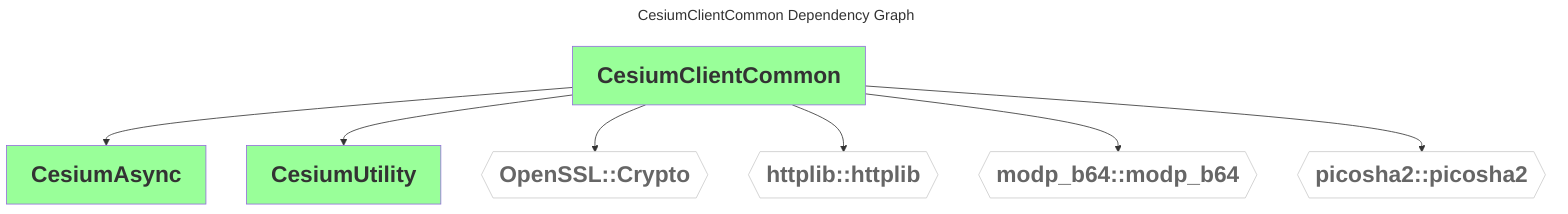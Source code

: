 ---
comment: This file was generated by dep-graph-gen. DO NOT EDIT THIS FILE!

title: CesiumClientCommon Dependency Graph
---
graph TD
  classDef dependencyNode fill:#fff,stroke:#ccc,color:#666,font-weight:bold,font-size:28px
  classDef libraryNode fill:#9f9,font-weight:bold,font-size:28px
  CesiumClientCommon[CesiumClientCommon] --> CesiumAsync[CesiumAsync]
  CesiumClientCommon[CesiumClientCommon] --> CesiumUtility[CesiumUtility]
  CesiumClientCommon[CesiumClientCommon] --> OpenSSL_Crypto{{OpenSSL::Crypto}}
  CesiumClientCommon[CesiumClientCommon] --> httplib_httplib{{httplib::httplib}}
  CesiumClientCommon[CesiumClientCommon] --> modp_b64_modp_b64{{modp_b64::modp_b64}}
  CesiumClientCommon[CesiumClientCommon] --> picosha2_picosha2{{picosha2::picosha2}}
  class OpenSSL_Crypto,httplib_httplib,modp_b64_modp_b64,picosha2_picosha2 dependencyNode
  class CesiumAsync,CesiumUtility,CesiumClientCommon libraryNode